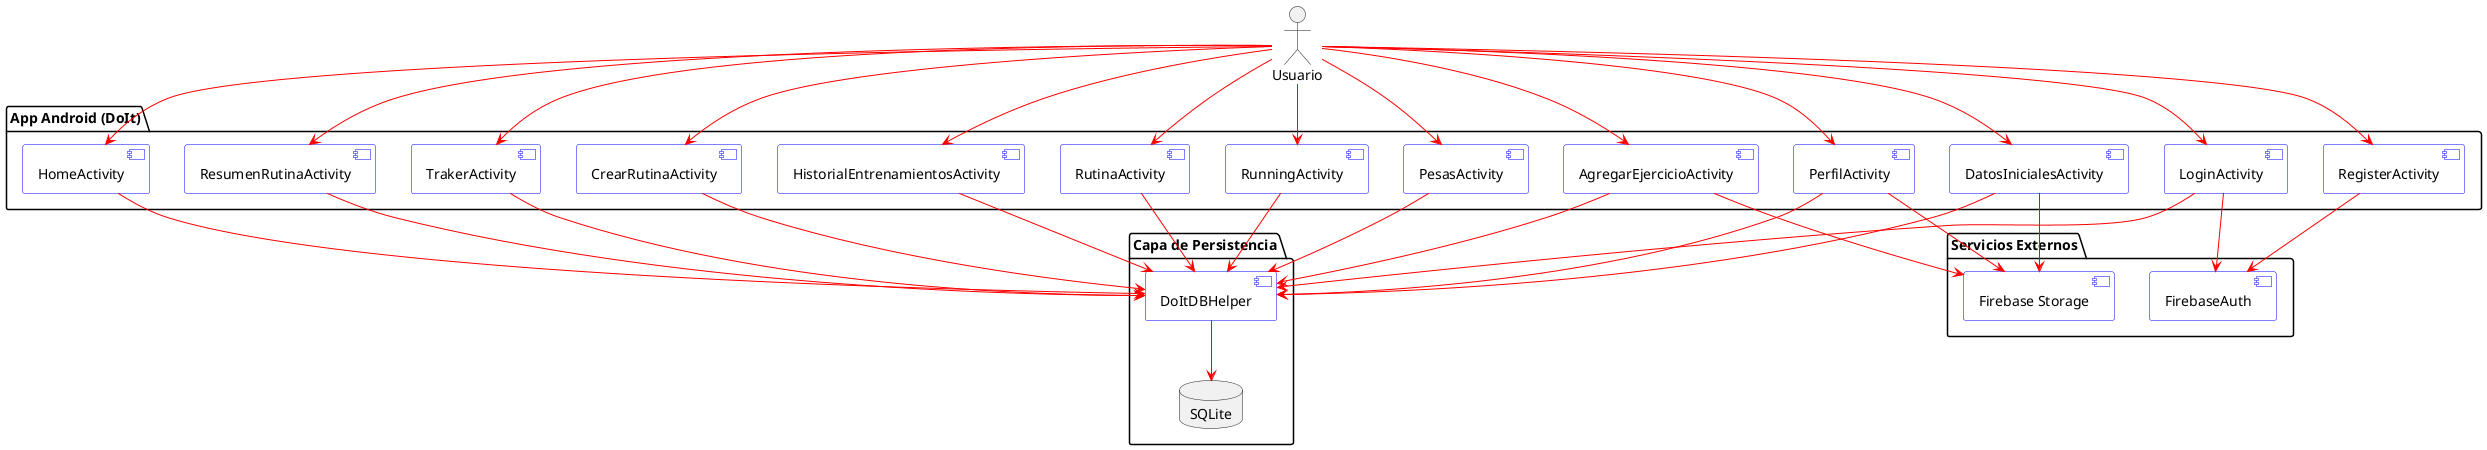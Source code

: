@startuml
' Diagrama de Componentes extendido + ordenado

    skinparam classBorderColor Blue
    skinparam classBackgroundColor White
    skinparam ArrowColor Red
    skinparam componentBackgroundColor White
    skinparam componentBorderColor Blue

actor Usuario

package "App Android (DoIt)" {

    [LoginActivity]
    [RegisterActivity]
    [DatosInicialesActivity]
    [HomeActivity]
    [PesasActivity]
    [RunningActivity]
    [PerfilActivity]
    [HistorialEntrenamientosActivity]
    [CrearRutinaActivity]
    [AgregarEjercicioActivity]
    [ResumenRutinaActivity]
    [RutinaActivity]
    [TrakerActivity]

}

package "Capa de Persistencia" {
    component [DoItDBHelper]
    database SQLite
    [DoItDBHelper] --> SQLite
}

package "Servicios Externos" {
    component [FirebaseAuth]
    component [Firebase Storage]
}

' Relaciones Usuario → App (en el mismo orden que pediste)
Usuario --> [LoginActivity]
Usuario --> [RegisterActivity]
Usuario --> [DatosInicialesActivity]
Usuario --> [HomeActivity]
Usuario --> [PesasActivity]
Usuario --> [RunningActivity]
Usuario --> [PerfilActivity]
Usuario --> [HistorialEntrenamientosActivity]
Usuario --> [CrearRutinaActivity]
Usuario --> [AgregarEjercicioActivity]
Usuario --> [ResumenRutinaActivity]
Usuario --> [RutinaActivity]
Usuario --> [TrakerActivity]

' Relaciones de componentes (en el mismo orden también)
[LoginActivity] --> [FirebaseAuth]
[LoginActivity] --> [DoItDBHelper]

[RegisterActivity] --> [FirebaseAuth]

[DatosInicialesActivity] --> [DoItDBHelper]
[DatosInicialesActivity] --> [Firebase Storage]

[HomeActivity] --> [DoItDBHelper]

[PesasActivity] --> [DoItDBHelper]

[RunningActivity] --> [DoItDBHelper]

[PerfilActivity] --> [DoItDBHelper]
[PerfilActivity] --> [Firebase Storage]

[HistorialEntrenamientosActivity] --> [DoItDBHelper]

[CrearRutinaActivity] --> [DoItDBHelper]

[AgregarEjercicioActivity] --> [DoItDBHelper]
[AgregarEjercicioActivity] --> [Firebase Storage]

[ResumenRutinaActivity] --> [DoItDBHelper]

[RutinaActivity] --> [DoItDBHelper]

[TrakerActivity] --> [DoItDBHelper]

@enduml
